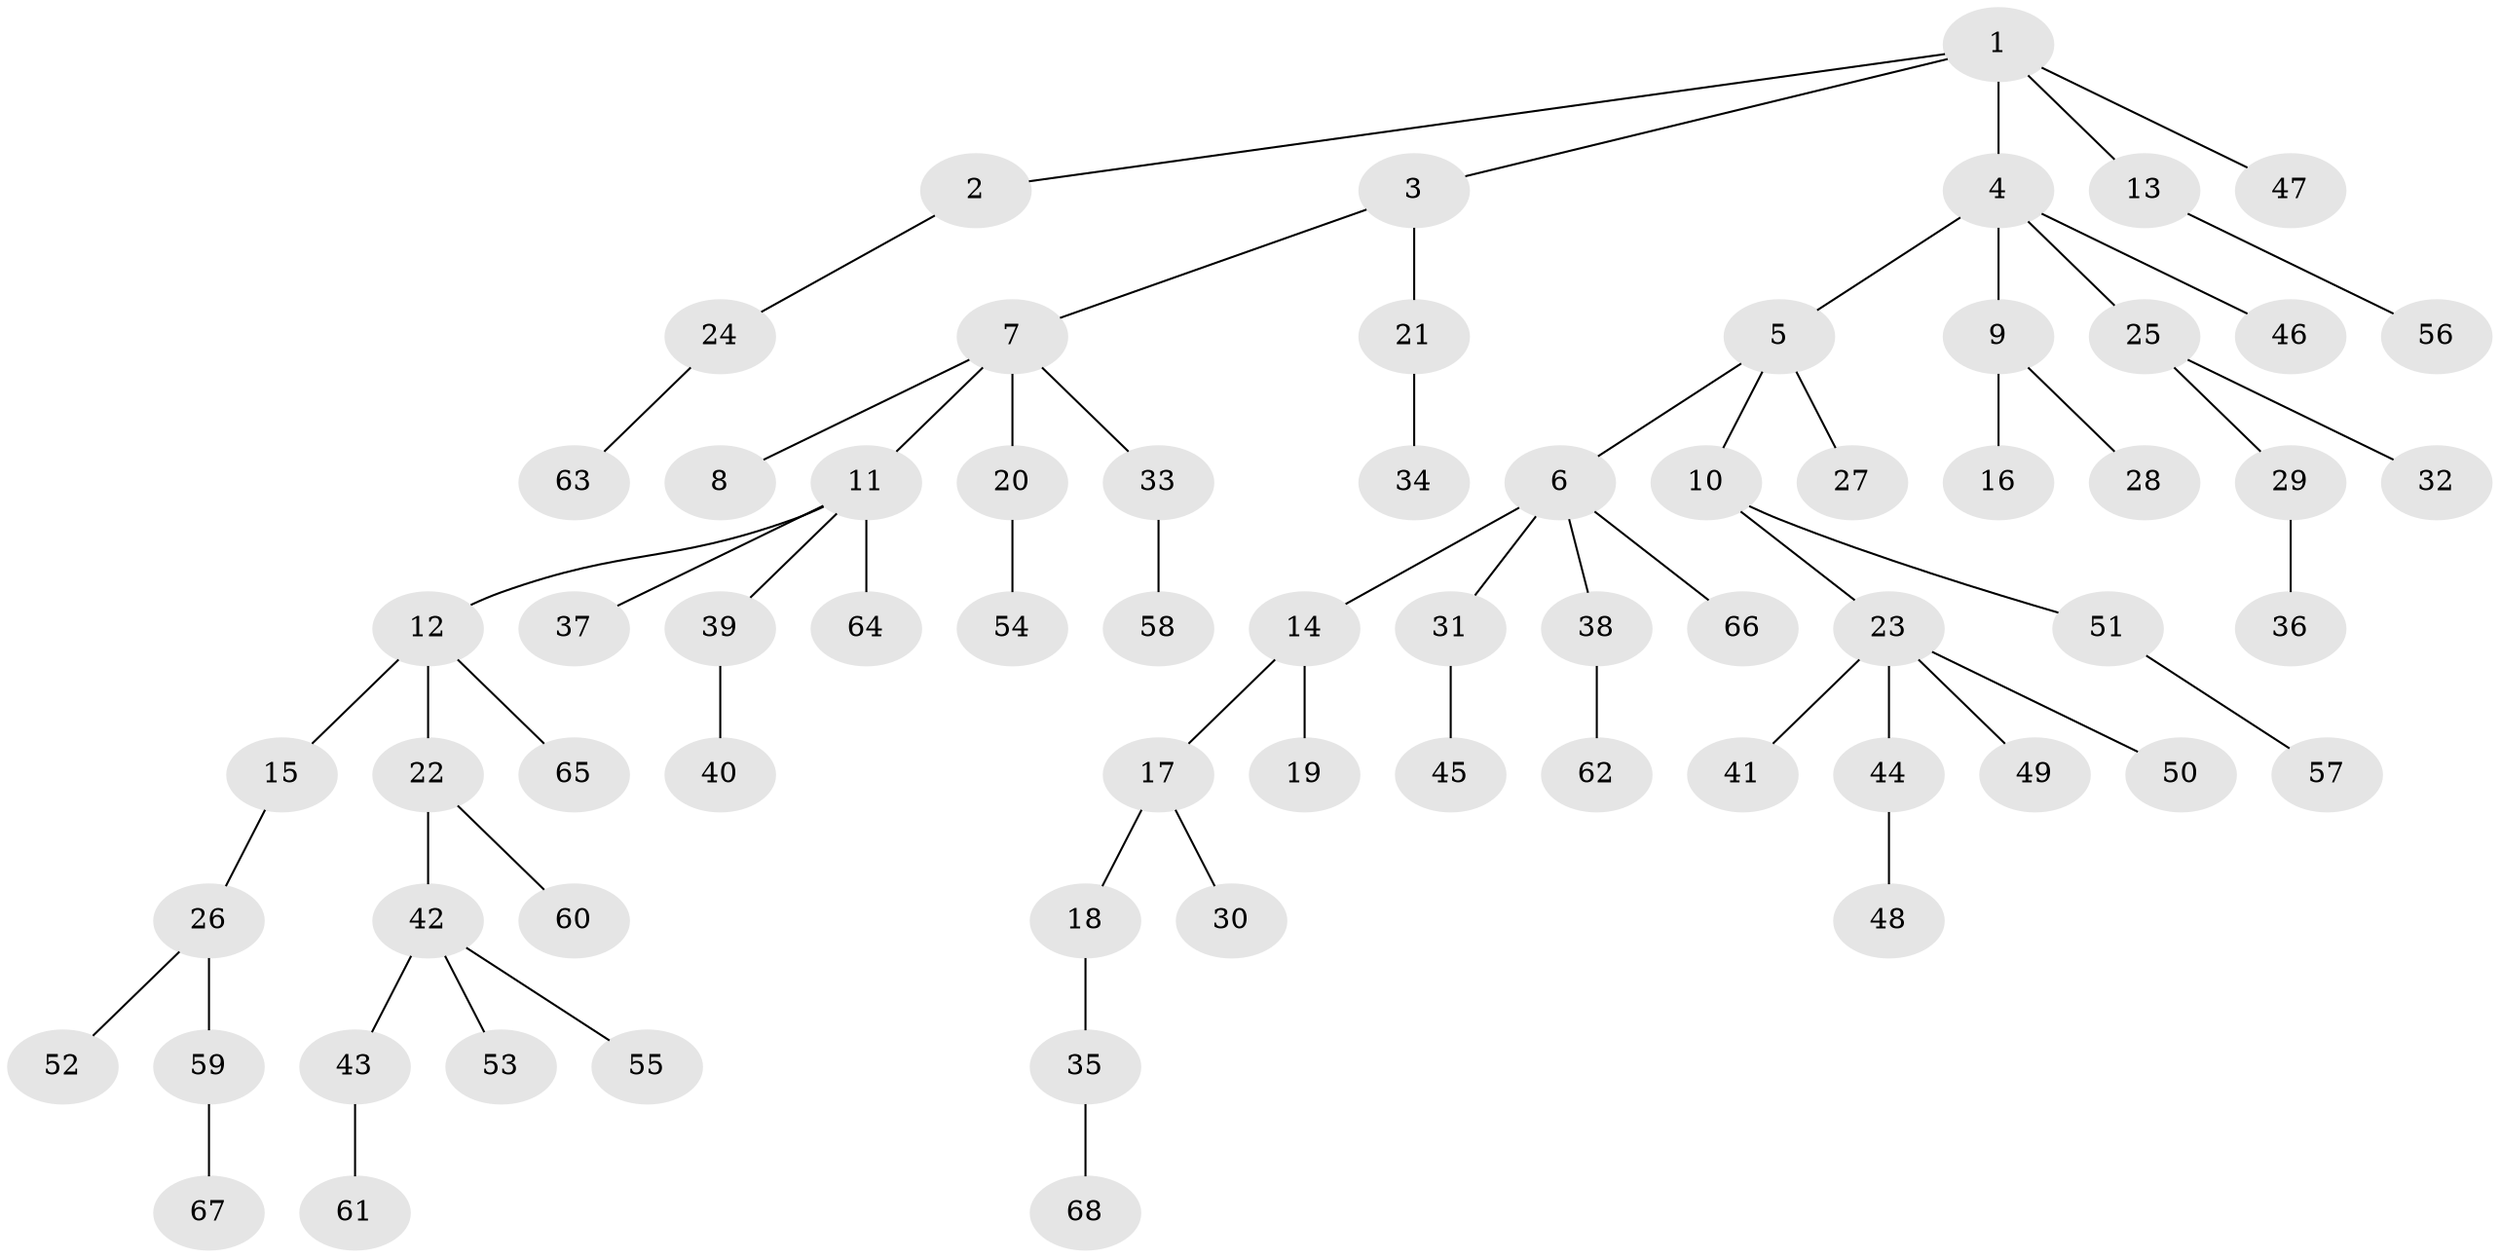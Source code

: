 // Generated by graph-tools (version 1.1) at 2025/52/03/09/25 04:52:39]
// undirected, 68 vertices, 67 edges
graph export_dot {
graph [start="1"]
  node [color=gray90,style=filled];
  1;
  2;
  3;
  4;
  5;
  6;
  7;
  8;
  9;
  10;
  11;
  12;
  13;
  14;
  15;
  16;
  17;
  18;
  19;
  20;
  21;
  22;
  23;
  24;
  25;
  26;
  27;
  28;
  29;
  30;
  31;
  32;
  33;
  34;
  35;
  36;
  37;
  38;
  39;
  40;
  41;
  42;
  43;
  44;
  45;
  46;
  47;
  48;
  49;
  50;
  51;
  52;
  53;
  54;
  55;
  56;
  57;
  58;
  59;
  60;
  61;
  62;
  63;
  64;
  65;
  66;
  67;
  68;
  1 -- 2;
  1 -- 3;
  1 -- 4;
  1 -- 13;
  1 -- 47;
  2 -- 24;
  3 -- 7;
  3 -- 21;
  4 -- 5;
  4 -- 9;
  4 -- 25;
  4 -- 46;
  5 -- 6;
  5 -- 10;
  5 -- 27;
  6 -- 14;
  6 -- 31;
  6 -- 38;
  6 -- 66;
  7 -- 8;
  7 -- 11;
  7 -- 20;
  7 -- 33;
  9 -- 16;
  9 -- 28;
  10 -- 23;
  10 -- 51;
  11 -- 12;
  11 -- 37;
  11 -- 39;
  11 -- 64;
  12 -- 15;
  12 -- 22;
  12 -- 65;
  13 -- 56;
  14 -- 17;
  14 -- 19;
  15 -- 26;
  17 -- 18;
  17 -- 30;
  18 -- 35;
  20 -- 54;
  21 -- 34;
  22 -- 42;
  22 -- 60;
  23 -- 41;
  23 -- 44;
  23 -- 49;
  23 -- 50;
  24 -- 63;
  25 -- 29;
  25 -- 32;
  26 -- 52;
  26 -- 59;
  29 -- 36;
  31 -- 45;
  33 -- 58;
  35 -- 68;
  38 -- 62;
  39 -- 40;
  42 -- 43;
  42 -- 53;
  42 -- 55;
  43 -- 61;
  44 -- 48;
  51 -- 57;
  59 -- 67;
}
